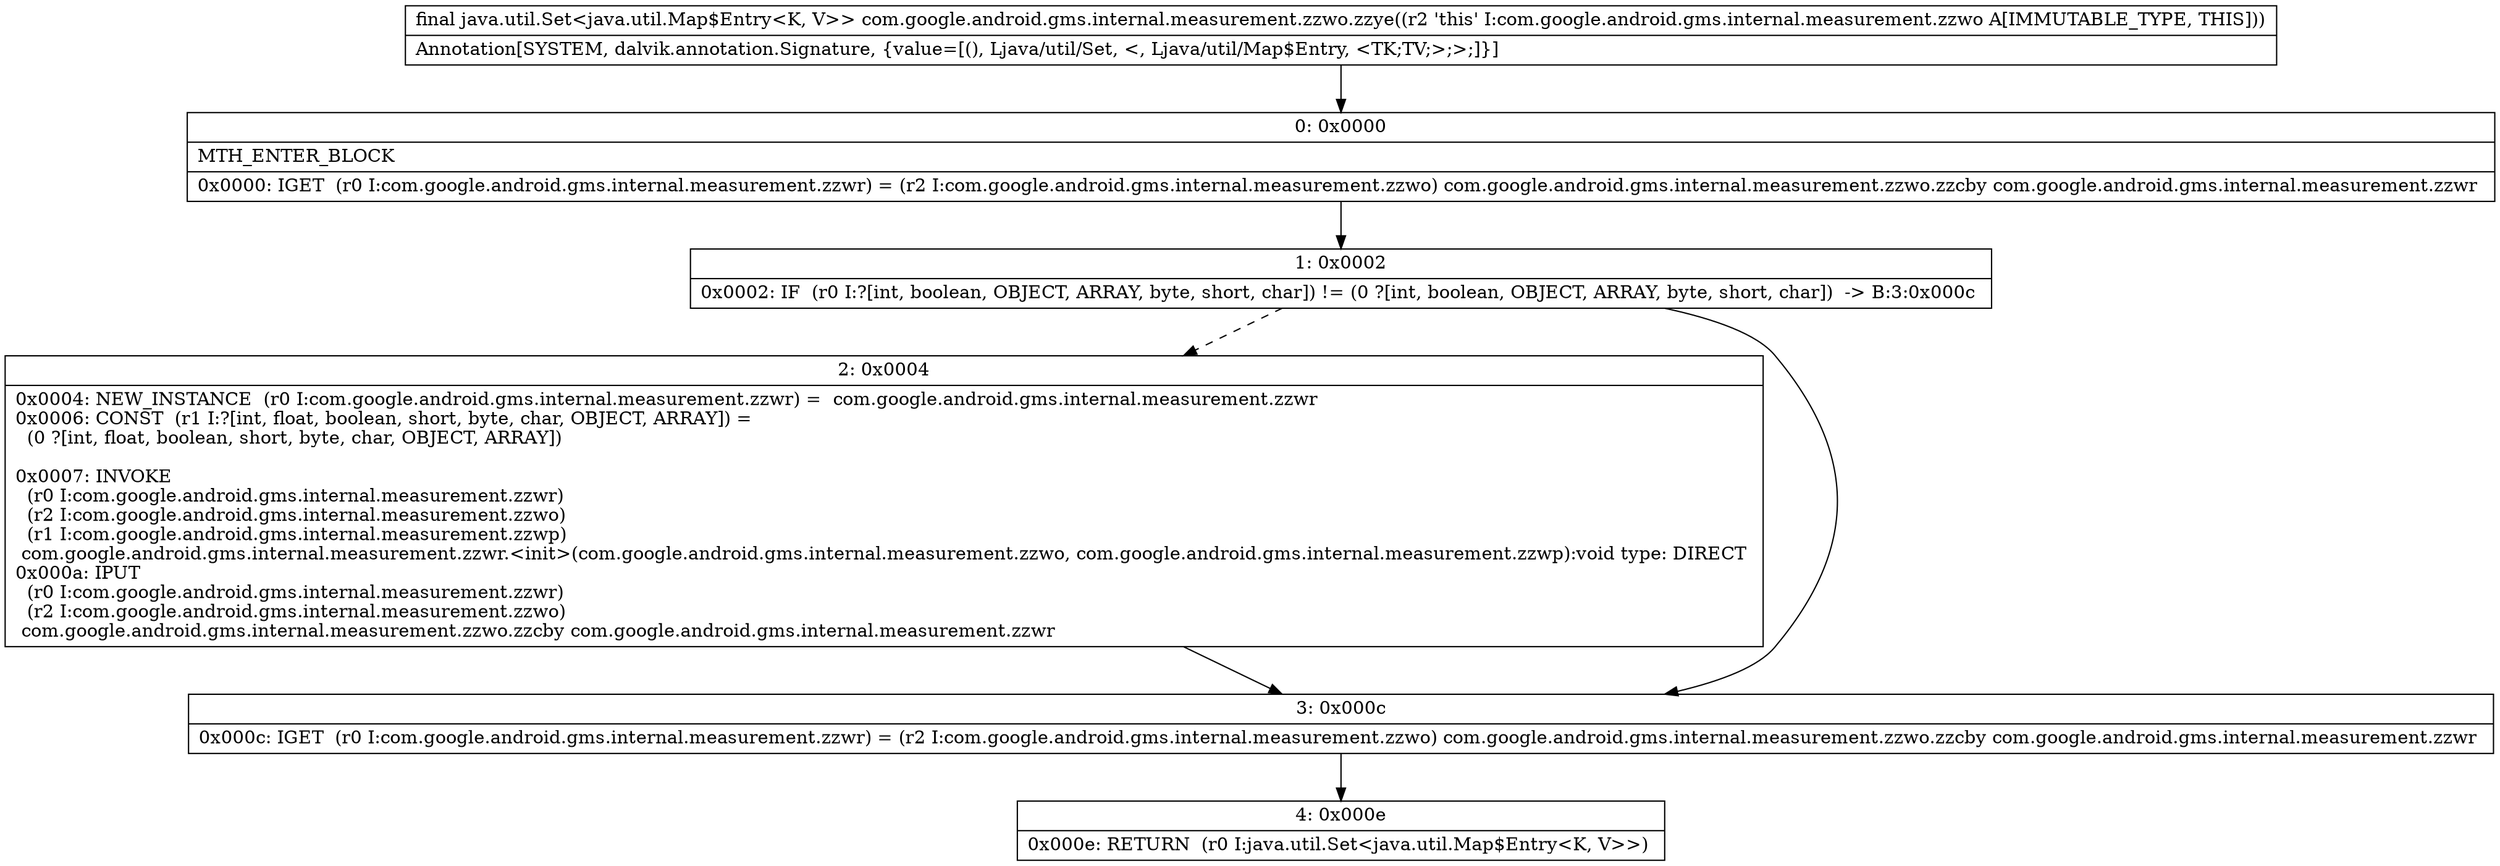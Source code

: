 digraph "CFG forcom.google.android.gms.internal.measurement.zzwo.zzye()Ljava\/util\/Set;" {
Node_0 [shape=record,label="{0\:\ 0x0000|MTH_ENTER_BLOCK\l|0x0000: IGET  (r0 I:com.google.android.gms.internal.measurement.zzwr) = (r2 I:com.google.android.gms.internal.measurement.zzwo) com.google.android.gms.internal.measurement.zzwo.zzcby com.google.android.gms.internal.measurement.zzwr \l}"];
Node_1 [shape=record,label="{1\:\ 0x0002|0x0002: IF  (r0 I:?[int, boolean, OBJECT, ARRAY, byte, short, char]) != (0 ?[int, boolean, OBJECT, ARRAY, byte, short, char])  \-\> B:3:0x000c \l}"];
Node_2 [shape=record,label="{2\:\ 0x0004|0x0004: NEW_INSTANCE  (r0 I:com.google.android.gms.internal.measurement.zzwr) =  com.google.android.gms.internal.measurement.zzwr \l0x0006: CONST  (r1 I:?[int, float, boolean, short, byte, char, OBJECT, ARRAY]) = \l  (0 ?[int, float, boolean, short, byte, char, OBJECT, ARRAY])\l \l0x0007: INVOKE  \l  (r0 I:com.google.android.gms.internal.measurement.zzwr)\l  (r2 I:com.google.android.gms.internal.measurement.zzwo)\l  (r1 I:com.google.android.gms.internal.measurement.zzwp)\l com.google.android.gms.internal.measurement.zzwr.\<init\>(com.google.android.gms.internal.measurement.zzwo, com.google.android.gms.internal.measurement.zzwp):void type: DIRECT \l0x000a: IPUT  \l  (r0 I:com.google.android.gms.internal.measurement.zzwr)\l  (r2 I:com.google.android.gms.internal.measurement.zzwo)\l com.google.android.gms.internal.measurement.zzwo.zzcby com.google.android.gms.internal.measurement.zzwr \l}"];
Node_3 [shape=record,label="{3\:\ 0x000c|0x000c: IGET  (r0 I:com.google.android.gms.internal.measurement.zzwr) = (r2 I:com.google.android.gms.internal.measurement.zzwo) com.google.android.gms.internal.measurement.zzwo.zzcby com.google.android.gms.internal.measurement.zzwr \l}"];
Node_4 [shape=record,label="{4\:\ 0x000e|0x000e: RETURN  (r0 I:java.util.Set\<java.util.Map$Entry\<K, V\>\>) \l}"];
MethodNode[shape=record,label="{final java.util.Set\<java.util.Map$Entry\<K, V\>\> com.google.android.gms.internal.measurement.zzwo.zzye((r2 'this' I:com.google.android.gms.internal.measurement.zzwo A[IMMUTABLE_TYPE, THIS]))  | Annotation[SYSTEM, dalvik.annotation.Signature, \{value=[(), Ljava\/util\/Set, \<, Ljava\/util\/Map$Entry, \<TK;TV;\>;\>;]\}]\l}"];
MethodNode -> Node_0;
Node_0 -> Node_1;
Node_1 -> Node_2[style=dashed];
Node_1 -> Node_3;
Node_2 -> Node_3;
Node_3 -> Node_4;
}

